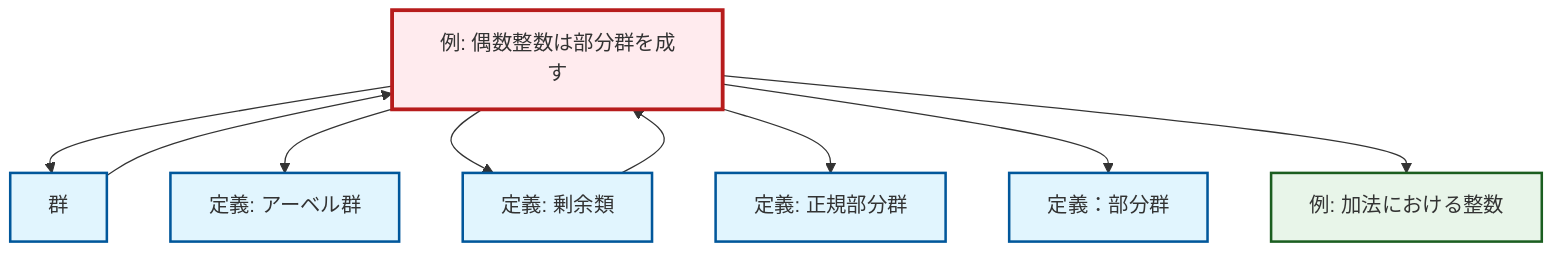 graph TD
    classDef definition fill:#e1f5fe,stroke:#01579b,stroke-width:2px
    classDef theorem fill:#f3e5f5,stroke:#4a148c,stroke-width:2px
    classDef axiom fill:#fff3e0,stroke:#e65100,stroke-width:2px
    classDef example fill:#e8f5e9,stroke:#1b5e20,stroke-width:2px
    classDef current fill:#ffebee,stroke:#b71c1c,stroke-width:3px
    ex-integers-addition["例: 加法における整数"]:::example
    ex-even-integers-subgroup["例: 偶数整数は部分群を成す"]:::example
    def-subgroup["定義：部分群"]:::definition
    def-group["群"]:::definition
    def-coset["定義: 剰余類"]:::definition
    def-abelian-group["定義: アーベル群"]:::definition
    def-normal-subgroup["定義: 正規部分群"]:::definition
    def-group --> ex-even-integers-subgroup
    ex-even-integers-subgroup --> def-group
    ex-even-integers-subgroup --> def-abelian-group
    ex-even-integers-subgroup --> def-coset
    def-coset --> ex-even-integers-subgroup
    ex-even-integers-subgroup --> def-normal-subgroup
    ex-even-integers-subgroup --> def-subgroup
    ex-even-integers-subgroup --> ex-integers-addition
    class ex-even-integers-subgroup current